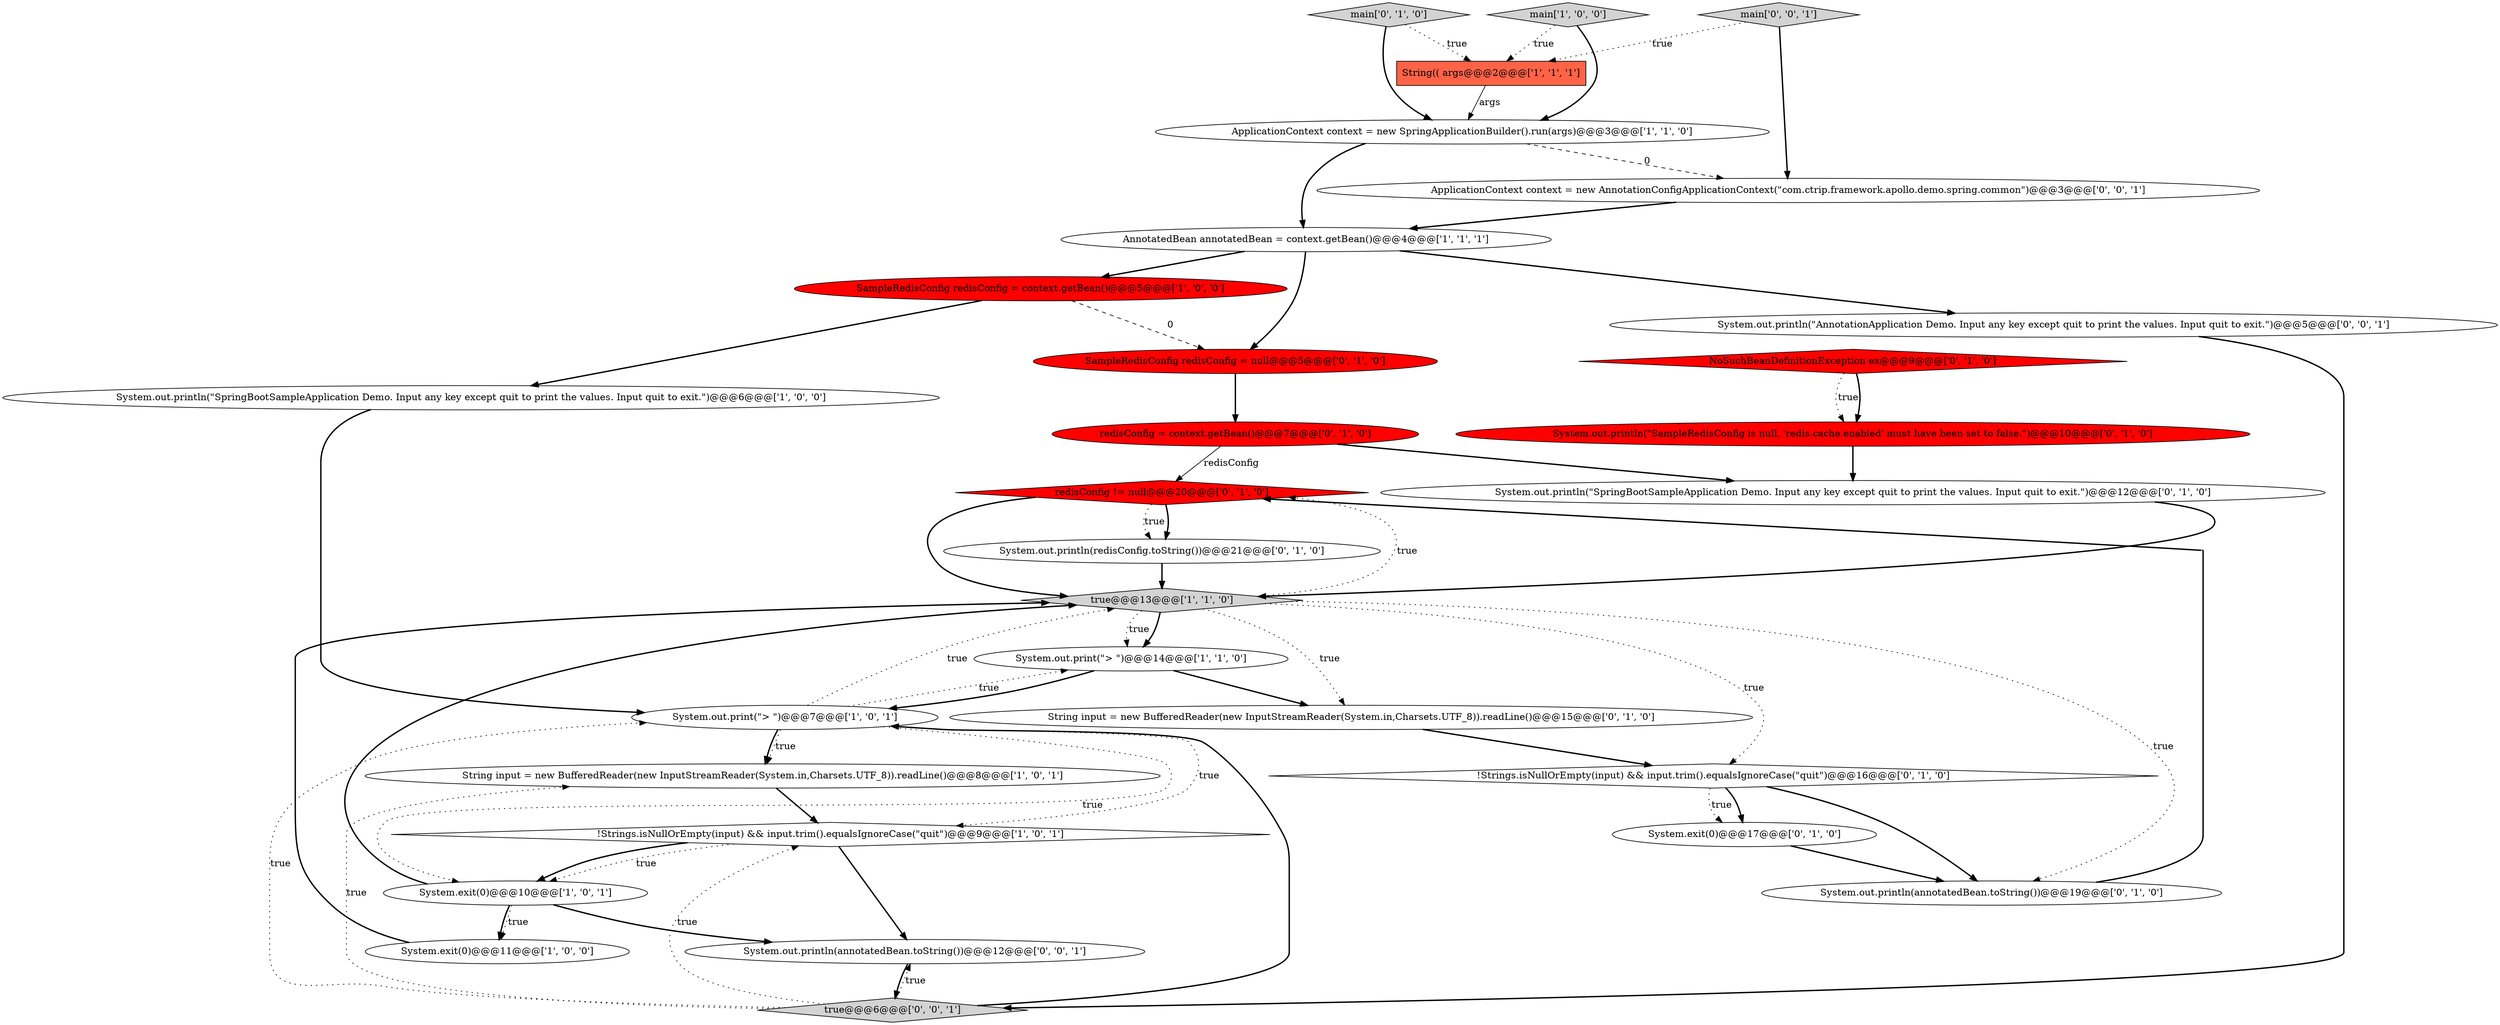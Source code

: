 digraph {
28 [style = filled, label = "ApplicationContext context = new AnnotationConfigApplicationContext(\"com.ctrip.framework.apollo.demo.spring.common\")@@@3@@@['0', '0', '1']", fillcolor = white, shape = ellipse image = "AAA0AAABBB3BBB"];
29 [style = filled, label = "System.out.println(annotatedBean.toString())@@@12@@@['0', '0', '1']", fillcolor = white, shape = ellipse image = "AAA0AAABBB3BBB"];
15 [style = filled, label = "SampleRedisConfig redisConfig = null@@@5@@@['0', '1', '0']", fillcolor = red, shape = ellipse image = "AAA1AAABBB2BBB"];
3 [style = filled, label = "ApplicationContext context = new SpringApplicationBuilder().run(args)@@@3@@@['1', '1', '0']", fillcolor = white, shape = ellipse image = "AAA0AAABBB1BBB"];
19 [style = filled, label = "NoSuchBeanDefinitionException ex@@@9@@@['0', '1', '0']", fillcolor = red, shape = diamond image = "AAA1AAABBB2BBB"];
11 [style = filled, label = "String input = new BufferedReader(new InputStreamReader(System.in,Charsets.UTF_8)).readLine()@@@8@@@['1', '0', '1']", fillcolor = white, shape = ellipse image = "AAA0AAABBB1BBB"];
27 [style = filled, label = "System.out.println(\"AnnotationApplication Demo. Input any key except quit to print the values. Input quit to exit.\")@@@5@@@['0', '0', '1']", fillcolor = white, shape = ellipse image = "AAA0AAABBB3BBB"];
4 [style = filled, label = "System.out.println(\"SpringBootSampleApplication Demo. Input any key except quit to print the values. Input quit to exit.\")@@@6@@@['1', '0', '0']", fillcolor = white, shape = ellipse image = "AAA0AAABBB1BBB"];
16 [style = filled, label = "main['0', '1', '0']", fillcolor = lightgray, shape = diamond image = "AAA0AAABBB2BBB"];
17 [style = filled, label = "redisConfig != null@@@20@@@['0', '1', '0']", fillcolor = red, shape = diamond image = "AAA1AAABBB2BBB"];
1 [style = filled, label = "SampleRedisConfig redisConfig = context.getBean()@@@5@@@['1', '0', '0']", fillcolor = red, shape = ellipse image = "AAA1AAABBB1BBB"];
10 [style = filled, label = "String(( args@@@2@@@['1', '1', '1']", fillcolor = tomato, shape = box image = "AAA0AAABBB1BBB"];
2 [style = filled, label = "System.out.print(\"> \")@@@14@@@['1', '1', '0']", fillcolor = white, shape = ellipse image = "AAA0AAABBB1BBB"];
0 [style = filled, label = "true@@@13@@@['1', '1', '0']", fillcolor = lightgray, shape = diamond image = "AAA0AAABBB1BBB"];
21 [style = filled, label = "System.exit(0)@@@17@@@['0', '1', '0']", fillcolor = white, shape = ellipse image = "AAA0AAABBB2BBB"];
25 [style = filled, label = "true@@@6@@@['0', '0', '1']", fillcolor = lightgray, shape = diamond image = "AAA0AAABBB3BBB"];
26 [style = filled, label = "main['0', '0', '1']", fillcolor = lightgray, shape = diamond image = "AAA0AAABBB3BBB"];
12 [style = filled, label = "System.exit(0)@@@10@@@['1', '0', '1']", fillcolor = white, shape = ellipse image = "AAA0AAABBB1BBB"];
20 [style = filled, label = "System.out.println(\"SpringBootSampleApplication Demo. Input any key except quit to print the values. Input quit to exit.\")@@@12@@@['0', '1', '0']", fillcolor = white, shape = ellipse image = "AAA0AAABBB2BBB"];
9 [style = filled, label = "System.exit(0)@@@11@@@['1', '0', '0']", fillcolor = white, shape = ellipse image = "AAA0AAABBB1BBB"];
14 [style = filled, label = "System.out.println(annotatedBean.toString())@@@19@@@['0', '1', '0']", fillcolor = white, shape = ellipse image = "AAA0AAABBB2BBB"];
22 [style = filled, label = "redisConfig = context.getBean()@@@7@@@['0', '1', '0']", fillcolor = red, shape = ellipse image = "AAA1AAABBB2BBB"];
13 [style = filled, label = "System.out.println(redisConfig.toString())@@@21@@@['0', '1', '0']", fillcolor = white, shape = ellipse image = "AAA0AAABBB2BBB"];
8 [style = filled, label = "System.out.print(\"> \")@@@7@@@['1', '0', '1']", fillcolor = white, shape = ellipse image = "AAA0AAABBB1BBB"];
23 [style = filled, label = "System.out.println(\"SampleRedisConfig is null, 'redis.cache.enabled' must have been set to false.\")@@@10@@@['0', '1', '0']", fillcolor = red, shape = ellipse image = "AAA1AAABBB2BBB"];
5 [style = filled, label = "main['1', '0', '0']", fillcolor = lightgray, shape = diamond image = "AAA0AAABBB1BBB"];
7 [style = filled, label = "!Strings.isNullOrEmpty(input) && input.trim().equalsIgnoreCase(\"quit\")@@@9@@@['1', '0', '1']", fillcolor = white, shape = diamond image = "AAA0AAABBB1BBB"];
24 [style = filled, label = "!Strings.isNullOrEmpty(input) && input.trim().equalsIgnoreCase(\"quit\")@@@16@@@['0', '1', '0']", fillcolor = white, shape = diamond image = "AAA0AAABBB2BBB"];
6 [style = filled, label = "AnnotatedBean annotatedBean = context.getBean()@@@4@@@['1', '1', '1']", fillcolor = white, shape = ellipse image = "AAA0AAABBB1BBB"];
18 [style = filled, label = "String input = new BufferedReader(new InputStreamReader(System.in,Charsets.UTF_8)).readLine()@@@15@@@['0', '1', '0']", fillcolor = white, shape = ellipse image = "AAA0AAABBB2BBB"];
5->3 [style = bold, label=""];
16->3 [style = bold, label=""];
1->4 [style = bold, label=""];
23->20 [style = bold, label=""];
18->24 [style = bold, label=""];
28->6 [style = bold, label=""];
3->28 [style = dashed, label="0"];
9->0 [style = bold, label=""];
0->18 [style = dotted, label="true"];
7->12 [style = bold, label=""];
22->17 [style = solid, label="redisConfig"];
8->2 [style = dotted, label="true"];
5->10 [style = dotted, label="true"];
1->15 [style = dashed, label="0"];
0->2 [style = bold, label=""];
20->0 [style = bold, label=""];
29->25 [style = bold, label=""];
3->6 [style = bold, label=""];
2->18 [style = bold, label=""];
14->17 [style = bold, label=""];
8->7 [style = dotted, label="true"];
19->23 [style = dotted, label="true"];
25->29 [style = dotted, label="true"];
12->9 [style = bold, label=""];
12->0 [style = bold, label=""];
16->10 [style = dotted, label="true"];
25->11 [style = dotted, label="true"];
25->7 [style = dotted, label="true"];
6->15 [style = bold, label=""];
15->22 [style = bold, label=""];
24->14 [style = bold, label=""];
7->12 [style = dotted, label="true"];
10->3 [style = solid, label="args"];
6->1 [style = bold, label=""];
6->27 [style = bold, label=""];
17->0 [style = bold, label=""];
12->29 [style = bold, label=""];
8->12 [style = dotted, label="true"];
22->20 [style = bold, label=""];
24->21 [style = bold, label=""];
19->23 [style = bold, label=""];
0->24 [style = dotted, label="true"];
26->10 [style = dotted, label="true"];
8->11 [style = dotted, label="true"];
4->8 [style = bold, label=""];
0->17 [style = dotted, label="true"];
0->14 [style = dotted, label="true"];
25->8 [style = bold, label=""];
17->13 [style = bold, label=""];
8->0 [style = dotted, label="true"];
26->28 [style = bold, label=""];
0->2 [style = dotted, label="true"];
17->13 [style = dotted, label="true"];
12->9 [style = dotted, label="true"];
8->11 [style = bold, label=""];
24->21 [style = dotted, label="true"];
27->25 [style = bold, label=""];
11->7 [style = bold, label=""];
25->8 [style = dotted, label="true"];
2->8 [style = bold, label=""];
13->0 [style = bold, label=""];
21->14 [style = bold, label=""];
7->29 [style = bold, label=""];
}
